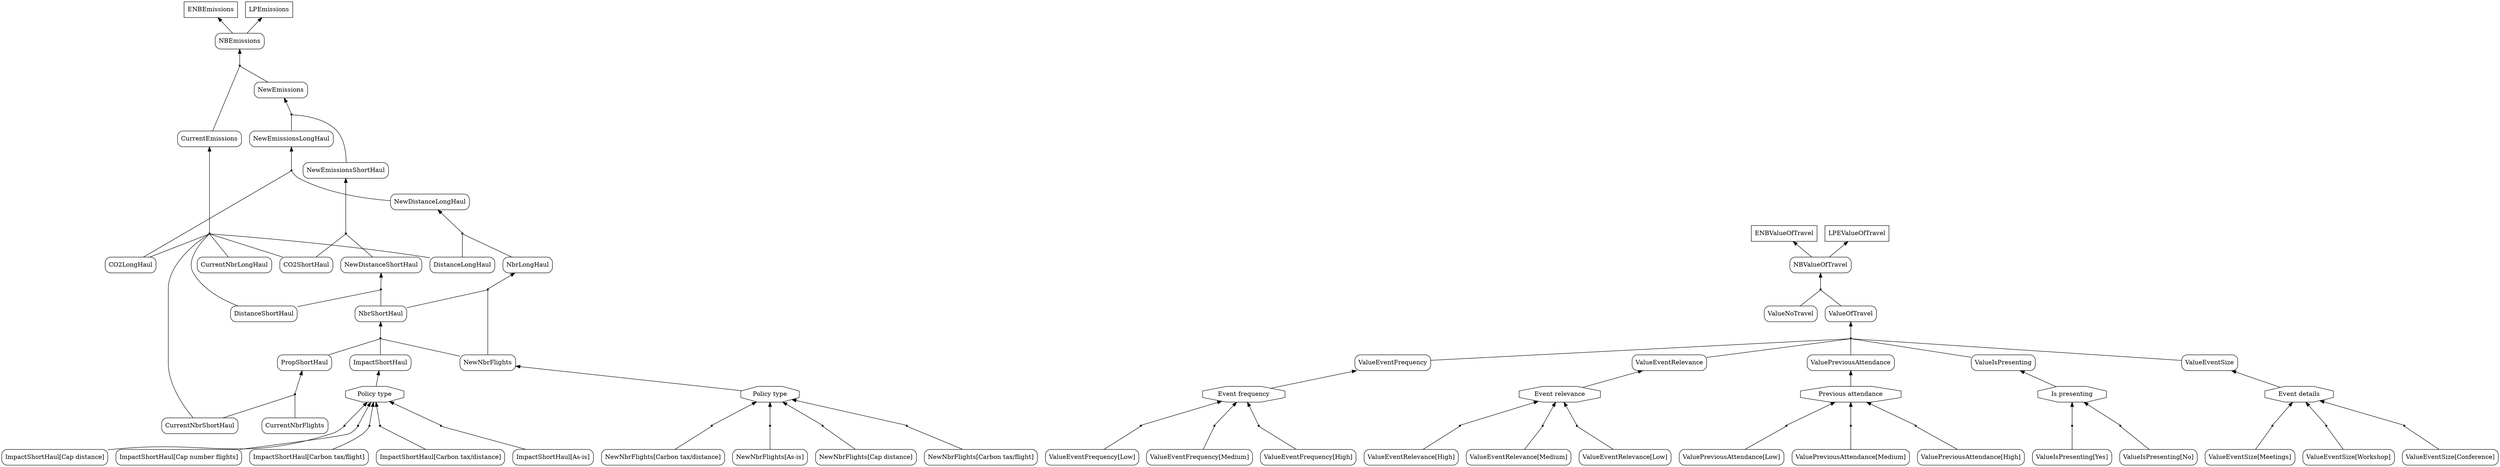 digraph G { 
rankdir = BT 
"DistanceShortHaul"[shape = box, style = rounded] 
AndRef0[shape = point] 
1[label="Policy type", shape = polygon, sides =8]1->"NewNbrFlights"
"NewNbrFlights[As-is]"[shape = box, style = rounded] 
AndRef0->1
"NewNbrFlights[As-is]"->AndRef0 [dir = none] 
AndRef1[shape = point] 
1[label="Policy type", shape = polygon, sides =8]"NewNbrFlights[Cap distance]"[shape = box, style = rounded] 
AndRef1->1
"NewNbrFlights[Cap distance]"->AndRef1 [dir = none] 
AndRef2[shape = point] 
1[label="Policy type", shape = polygon, sides =8]"NewNbrFlights[Carbon tax/flight]"[shape = box, style = rounded] 
AndRef2->1
"NewNbrFlights[Carbon tax/flight]"->AndRef2 [dir = none] 
AndRef3[shape = point] 
1[label="Policy type", shape = polygon, sides =8]"NewNbrFlights[Carbon tax/distance]"[shape = box, style = rounded] 
AndRef3->1
"NewNbrFlights[Carbon tax/distance]"->AndRef3 [dir = none] 
"NewNbrFlights"[shape = box, style = rounded] 
"CurrentNbrShortHaul"[shape = box, style = rounded] 
"CurrentNbrFlights"[shape = box, style = rounded] 
"PropShortHaul"[shape = box, style = rounded] 
AndRef4[shape = point] 
AndRef4->"PropShortHaul"
"CurrentNbrShortHaul"->AndRef4 [dir = none] 
"CurrentNbrFlights"->AndRef4 [dir = none] 
AndRef5[shape = point] 
6[label="Policy type", shape = polygon, sides =8]6->"ImpactShortHaul"
"ImpactShortHaul[As-is]"[shape = box, style = rounded] 
AndRef5->6
"ImpactShortHaul[As-is]"->AndRef5 [dir = none] 
AndRef6[shape = point] 
6[label="Policy type", shape = polygon, sides =8]"ImpactShortHaul[Cap distance]"[shape = box, style = rounded] 
AndRef6->6
"ImpactShortHaul[Cap distance]"->AndRef6 [dir = none] 
AndRef7[shape = point] 
6[label="Policy type", shape = polygon, sides =8]"ImpactShortHaul[Cap number flights]"[shape = box, style = rounded] 
AndRef7->6
"ImpactShortHaul[Cap number flights]"->AndRef7 [dir = none] 
AndRef8[shape = point] 
6[label="Policy type", shape = polygon, sides =8]"ImpactShortHaul[Carbon tax/flight]"[shape = box, style = rounded] 
AndRef8->6
"ImpactShortHaul[Carbon tax/flight]"->AndRef8 [dir = none] 
AndRef9[shape = point] 
6[label="Policy type", shape = polygon, sides =8]"ImpactShortHaul[Carbon tax/distance]"[shape = box, style = rounded] 
AndRef9->6
"ImpactShortHaul[Carbon tax/distance]"->AndRef9 [dir = none] 
"ImpactShortHaul"[shape = box, style = rounded] 
"NbrShortHaul"[shape = box, style = rounded] 
AndRef10[shape = point] 
AndRef10->"NbrShortHaul"
"NewNbrFlights"->AndRef10 [dir = none] 
"PropShortHaul"->AndRef10 [dir = none] 
"ImpactShortHaul"->AndRef10 [dir = none] 
"NewDistanceShortHaul"[shape = box, style = rounded] 
AndRef11[shape = point] 
AndRef11->"NewDistanceShortHaul"
"DistanceShortHaul"->AndRef11 [dir = none] 
"NbrShortHaul"->AndRef11 [dir = none] 
"CO2ShortHaul"[shape = box, style = rounded] 
"NewEmissionsShortHaul"[shape = box, style = rounded] 
AndRef12[shape = point] 
AndRef12->"NewEmissionsShortHaul"
"NewDistanceShortHaul"->AndRef12 [dir = none] 
"CO2ShortHaul"->AndRef12 [dir = none] 
"DistanceLongHaul"[shape = box, style = rounded] 
"NbrLongHaul"[shape = box, style = rounded] 
AndRef13[shape = point] 
AndRef13->"NbrLongHaul"
"NewNbrFlights"->AndRef13 [dir = none] 
"NbrShortHaul"->AndRef13 [dir = none] 
"NewDistanceLongHaul"[shape = box, style = rounded] 
AndRef14[shape = point] 
AndRef14->"NewDistanceLongHaul"
"DistanceLongHaul"->AndRef14 [dir = none] 
"NbrLongHaul"->AndRef14 [dir = none] 
"CO2LongHaul"[shape = box, style = rounded] 
"NewEmissionsLongHaul"[shape = box, style = rounded] 
AndRef15[shape = point] 
AndRef15->"NewEmissionsLongHaul"
"NewDistanceLongHaul"->AndRef15 [dir = none] 
"CO2LongHaul"->AndRef15 [dir = none] 
"NewEmissions"[shape = box, style = rounded] 
AndRef16[shape = point] 
AndRef16->"NewEmissions"
"NewEmissionsShortHaul"->AndRef16 [dir = none] 
"NewEmissionsLongHaul"->AndRef16 [dir = none] 
"CurrentNbrLongHaul"[shape = box, style = rounded] 
"CurrentEmissions"[shape = box, style = rounded] 
AndRef17[shape = point] 
AndRef17->"CurrentEmissions"
"DistanceShortHaul"->AndRef17 [dir = none] 
"CurrentNbrShortHaul"->AndRef17 [dir = none] 
"CO2ShortHaul"->AndRef17 [dir = none] 
"DistanceLongHaul"->AndRef17 [dir = none] 
"CurrentNbrLongHaul"->AndRef17 [dir = none] 
"CO2LongHaul"->AndRef17 [dir = none] 
"NBEmissions"[shape = box, style = rounded] 
AndRef18[shape = point] 
AndRef18->"NBEmissions"
"NewEmissions"->AndRef18 [dir = none] 
"CurrentEmissions"->AndRef18 [dir = none] 
ENBEmissions [shape = box] 
NBEmissions->"ENBEmissions"
LPEmissions [shape = box] 
NBEmissions->"LPEmissions"
AndRef19[shape = point] 
20[label="Event details", shape = polygon, sides =8]20->"ValueEventSize"
"ValueEventSize[Conference]"[shape = box, style = rounded] 
AndRef19->20
"ValueEventSize[Conference]"->AndRef19 [dir = none] 
AndRef20[shape = point] 
20[label="Event details", shape = polygon, sides =8]"ValueEventSize[Meetings]"[shape = box, style = rounded] 
AndRef20->20
"ValueEventSize[Meetings]"->AndRef20 [dir = none] 
AndRef21[shape = point] 
20[label="Event details", shape = polygon, sides =8]"ValueEventSize[Workshop]"[shape = box, style = rounded] 
AndRef21->20
"ValueEventSize[Workshop]"->AndRef21 [dir = none] 
"ValueEventSize"[shape = box, style = rounded] 
AndRef22[shape = point] 
23[label="Event frequency", shape = polygon, sides =8]23->"ValueEventFrequency"
"ValueEventFrequency[Low]"[shape = box, style = rounded] 
AndRef22->23
"ValueEventFrequency[Low]"->AndRef22 [dir = none] 
AndRef23[shape = point] 
23[label="Event frequency", shape = polygon, sides =8]"ValueEventFrequency[Medium]"[shape = box, style = rounded] 
AndRef23->23
"ValueEventFrequency[Medium]"->AndRef23 [dir = none] 
AndRef24[shape = point] 
23[label="Event frequency", shape = polygon, sides =8]"ValueEventFrequency[High]"[shape = box, style = rounded] 
AndRef24->23
"ValueEventFrequency[High]"->AndRef24 [dir = none] 
"ValueEventFrequency"[shape = box, style = rounded] 
AndRef25[shape = point] 
26[label="Event relevance", shape = polygon, sides =8]26->"ValueEventRelevance"
"ValueEventRelevance[High]"[shape = box, style = rounded] 
AndRef25->26
"ValueEventRelevance[High]"->AndRef25 [dir = none] 
AndRef26[shape = point] 
26[label="Event relevance", shape = polygon, sides =8]"ValueEventRelevance[Medium]"[shape = box, style = rounded] 
AndRef26->26
"ValueEventRelevance[Medium]"->AndRef26 [dir = none] 
AndRef27[shape = point] 
26[label="Event relevance", shape = polygon, sides =8]"ValueEventRelevance[Low]"[shape = box, style = rounded] 
AndRef27->26
"ValueEventRelevance[Low]"->AndRef27 [dir = none] 
"ValueEventRelevance"[shape = box, style = rounded] 
AndRef28[shape = point] 
29[label="Previous attendance", shape = polygon, sides =8]29->"ValuePreviousAttendance"
"ValuePreviousAttendance[Low]"[shape = box, style = rounded] 
AndRef28->29
"ValuePreviousAttendance[Low]"->AndRef28 [dir = none] 
AndRef29[shape = point] 
29[label="Previous attendance", shape = polygon, sides =8]"ValuePreviousAttendance[Medium]"[shape = box, style = rounded] 
AndRef29->29
"ValuePreviousAttendance[Medium]"->AndRef29 [dir = none] 
AndRef30[shape = point] 
29[label="Previous attendance", shape = polygon, sides =8]"ValuePreviousAttendance[High]"[shape = box, style = rounded] 
AndRef30->29
"ValuePreviousAttendance[High]"->AndRef30 [dir = none] 
"ValuePreviousAttendance"[shape = box, style = rounded] 
AndRef31[shape = point] 
32[label="Is presenting", shape = polygon, sides =8]32->"ValueIsPresenting"
"ValueIsPresenting[Yes]"[shape = box, style = rounded] 
AndRef31->32
"ValueIsPresenting[Yes]"->AndRef31 [dir = none] 
AndRef32[shape = point] 
32[label="Is presenting", shape = polygon, sides =8]"ValueIsPresenting[No]"[shape = box, style = rounded] 
AndRef32->32
"ValueIsPresenting[No]"->AndRef32 [dir = none] 
"ValueIsPresenting"[shape = box, style = rounded] 
"ValueOfTravel"[shape = box, style = rounded] 
AndRef33[shape = point] 
AndRef33->"ValueOfTravel"
"ValueEventSize"->AndRef33 [dir = none] 
"ValueEventFrequency"->AndRef33 [dir = none] 
"ValueEventRelevance"->AndRef33 [dir = none] 
"ValuePreviousAttendance"->AndRef33 [dir = none] 
"ValueIsPresenting"->AndRef33 [dir = none] 
"ValueNoTravel"[shape = box, style = rounded] 
"NBValueOfTravel"[shape = box, style = rounded] 
AndRef34[shape = point] 
AndRef34->"NBValueOfTravel"
"ValueOfTravel"->AndRef34 [dir = none] 
"ValueNoTravel"->AndRef34 [dir = none] 
ENBValueOfTravel [shape = box] 
NBValueOfTravel->"ENBValueOfTravel"
LPEValueOfTravel [shape = box] 
NBValueOfTravel->"LPEValueOfTravel"
}
